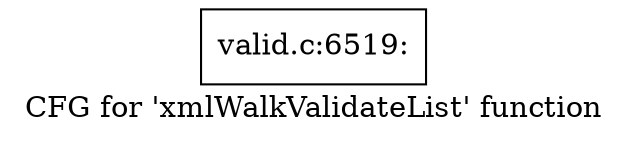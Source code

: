 digraph "CFG for 'xmlWalkValidateList' function" {
	label="CFG for 'xmlWalkValidateList' function";

	Node0x5370ee0 [shape=record,label="{valid.c:6519:}"];
}
